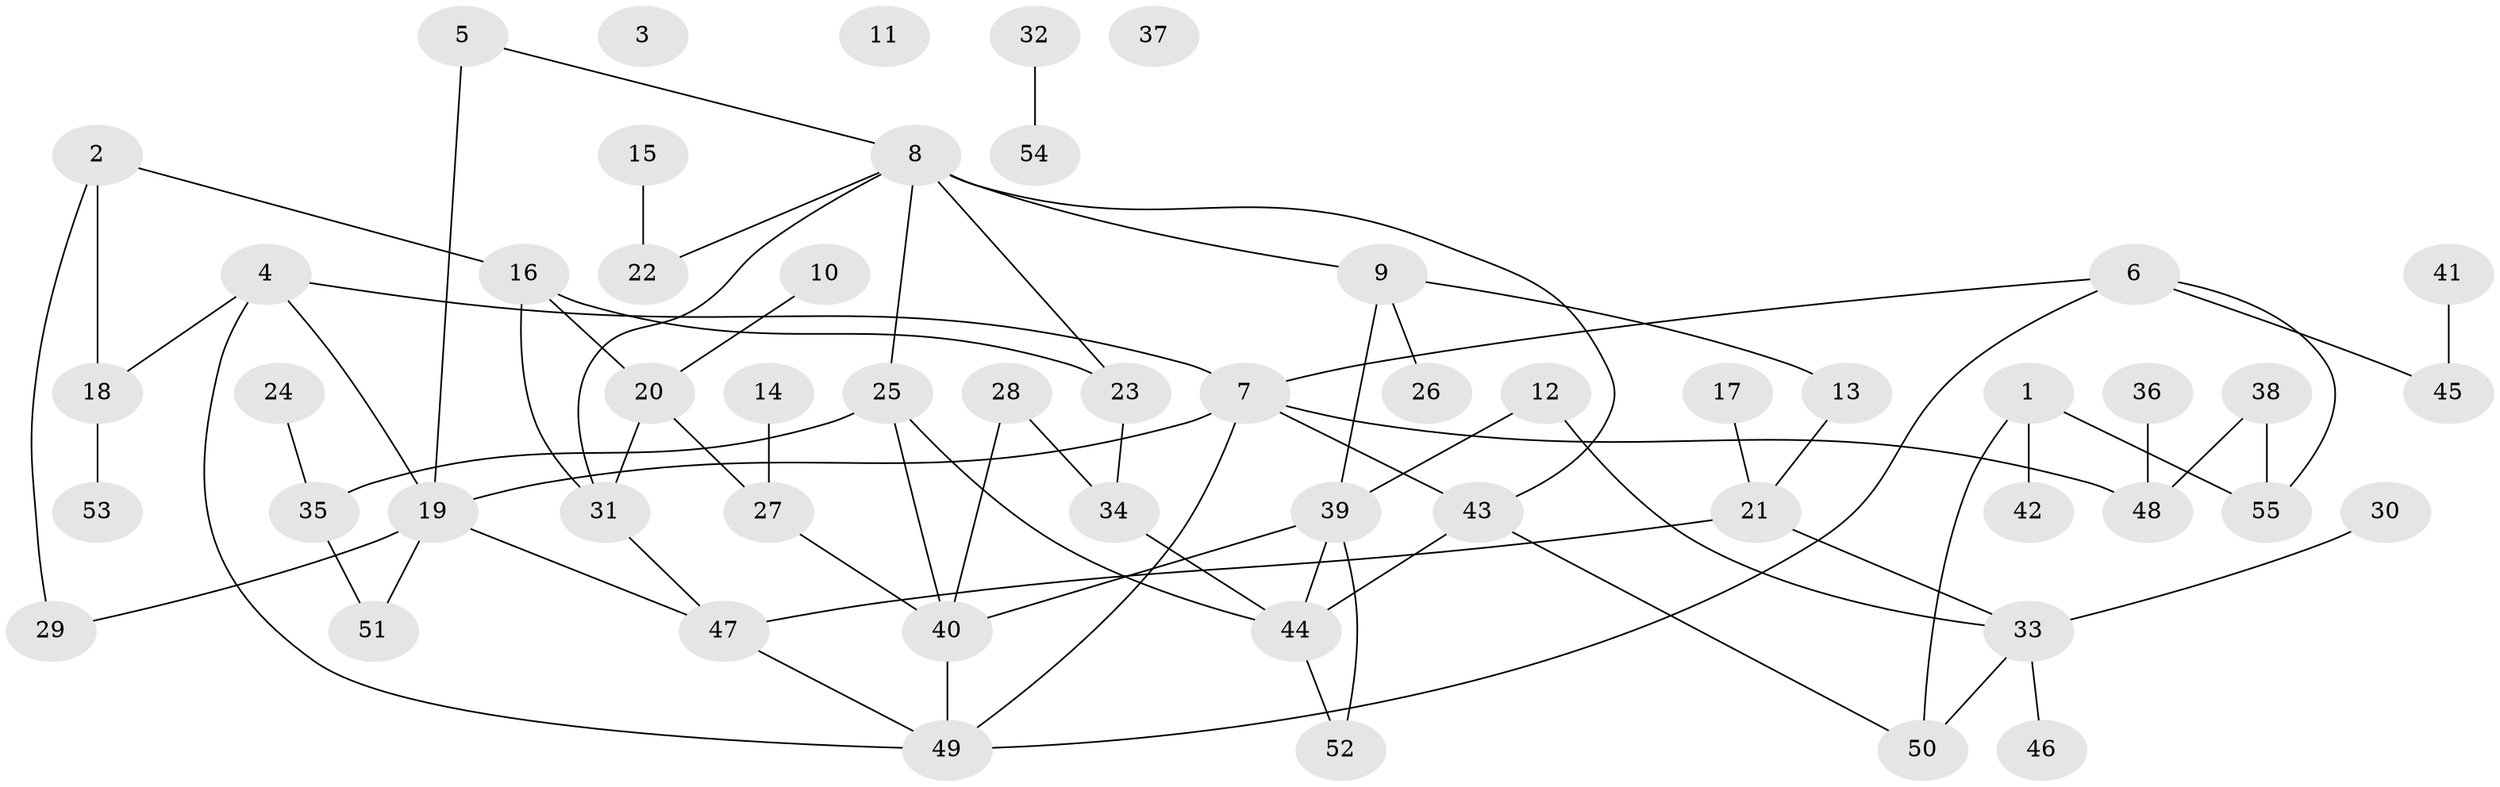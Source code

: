 // coarse degree distribution, {1: 0.15384615384615385, 7: 0.15384615384615385, 4: 0.15384615384615385, 2: 0.3076923076923077, 3: 0.07692307692307693, 8: 0.07692307692307693, 5: 0.07692307692307693}
// Generated by graph-tools (version 1.1) at 2025/35/03/04/25 23:35:43]
// undirected, 55 vertices, 74 edges
graph export_dot {
  node [color=gray90,style=filled];
  1;
  2;
  3;
  4;
  5;
  6;
  7;
  8;
  9;
  10;
  11;
  12;
  13;
  14;
  15;
  16;
  17;
  18;
  19;
  20;
  21;
  22;
  23;
  24;
  25;
  26;
  27;
  28;
  29;
  30;
  31;
  32;
  33;
  34;
  35;
  36;
  37;
  38;
  39;
  40;
  41;
  42;
  43;
  44;
  45;
  46;
  47;
  48;
  49;
  50;
  51;
  52;
  53;
  54;
  55;
  1 -- 42;
  1 -- 50;
  1 -- 55;
  2 -- 16;
  2 -- 18;
  2 -- 29;
  4 -- 7;
  4 -- 18;
  4 -- 19;
  4 -- 49;
  5 -- 8;
  5 -- 19;
  6 -- 7;
  6 -- 45;
  6 -- 49;
  6 -- 55;
  7 -- 19;
  7 -- 43;
  7 -- 48;
  7 -- 49;
  8 -- 9;
  8 -- 22;
  8 -- 23;
  8 -- 25;
  8 -- 31;
  8 -- 43;
  9 -- 13;
  9 -- 26;
  9 -- 39;
  10 -- 20;
  12 -- 33;
  12 -- 39;
  13 -- 21;
  14 -- 27;
  15 -- 22;
  16 -- 20;
  16 -- 23;
  16 -- 31;
  17 -- 21;
  18 -- 53;
  19 -- 29;
  19 -- 47;
  19 -- 51;
  20 -- 27;
  20 -- 31;
  21 -- 33;
  21 -- 47;
  23 -- 34;
  24 -- 35;
  25 -- 35;
  25 -- 40;
  25 -- 44;
  27 -- 40;
  28 -- 34;
  28 -- 40;
  30 -- 33;
  31 -- 47;
  32 -- 54;
  33 -- 46;
  33 -- 50;
  34 -- 44;
  35 -- 51;
  36 -- 48;
  38 -- 48;
  38 -- 55;
  39 -- 40;
  39 -- 44;
  39 -- 52;
  40 -- 49;
  41 -- 45;
  43 -- 44;
  43 -- 50;
  44 -- 52;
  47 -- 49;
}

